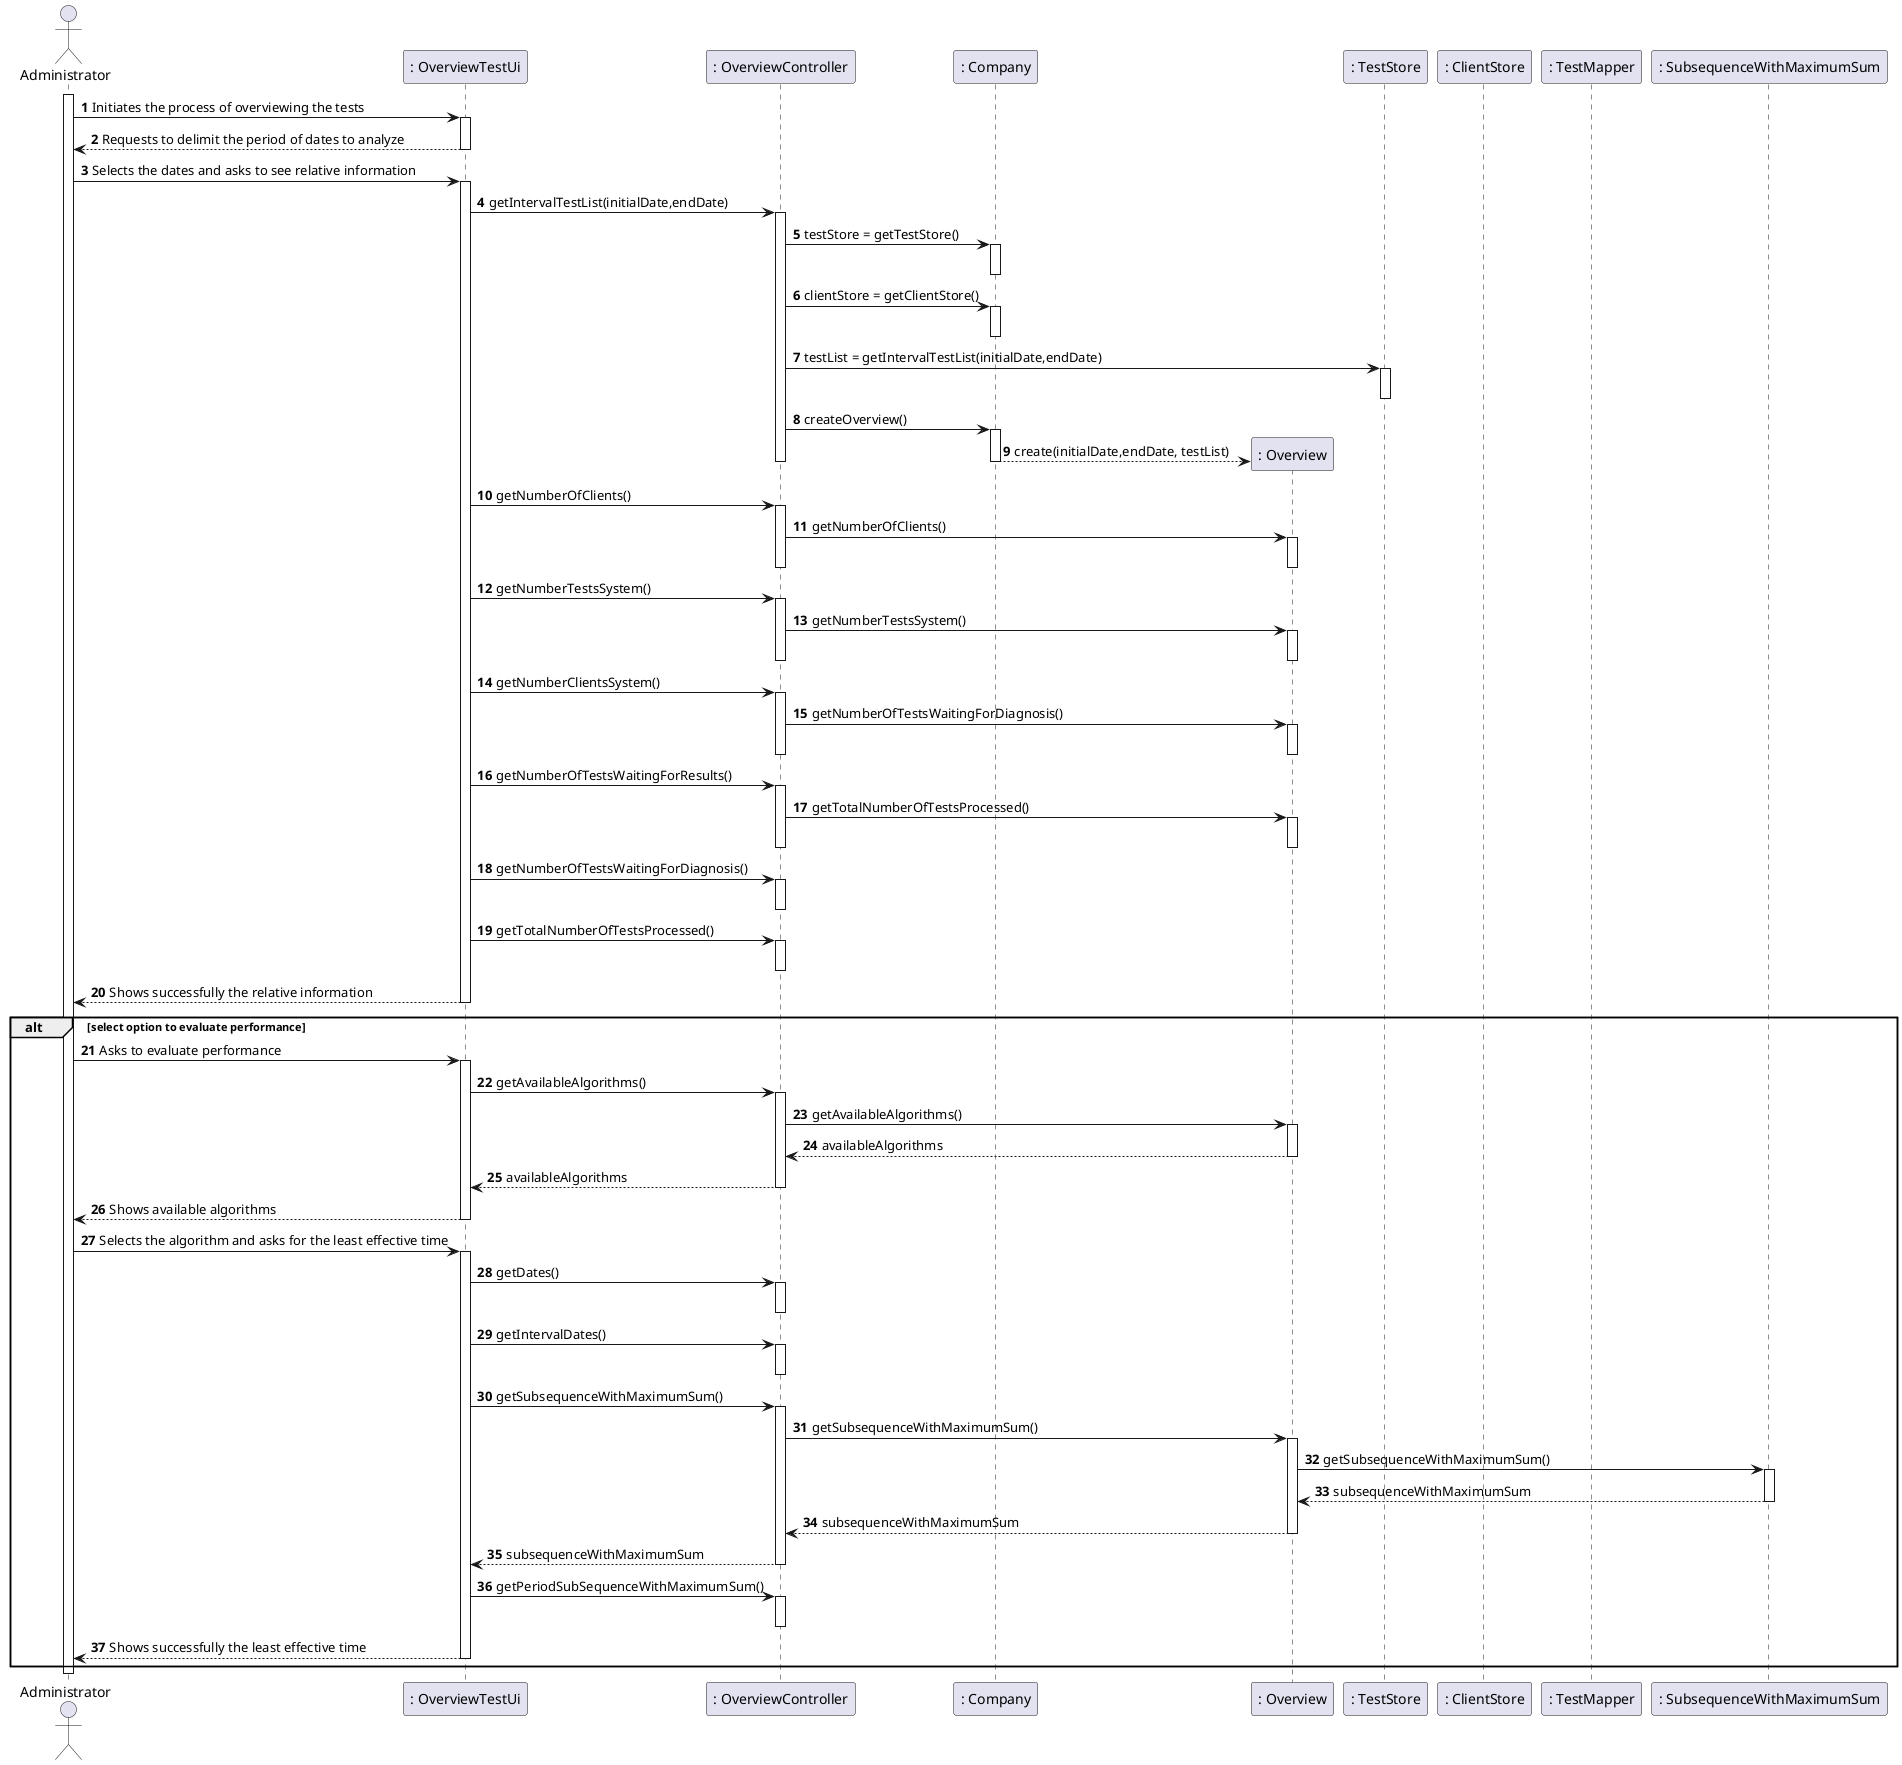 @startuml
autonumber
'hide footbox
actor "Administrator" as ADMIN

participant ": OverviewTestUi" as UI
participant ": OverviewController" as CTRL
participant ": Company" as COMP
participant ": Overview" as OVERVIEW
participant ": TestStore" as TS
participant ": ClientStore" as CS
participant ": TestMapper" as tMAPPER
participant ": SubsequenceWithMaximumSum" as interface

activate ADMIN
ADMIN -> UI : Initiates the process of overviewing the tests
activate UI
UI --> ADMIN : Requests to delimit the period of dates to analyze
deactivate UI

ADMIN -> UI : Selects the dates and asks to see relative information
activate UI
UI -> CTRL : getIntervalTestList(initialDate,endDate)
activate CTRL

CTRL -> COMP : testStore = getTestStore()
activate COMP
deactivate COMP
CTRL -> COMP : clientStore = getClientStore()
activate COMP
deactivate COMP
CTRL -> TS : testList = getIntervalTestList(initialDate,endDate)
activate TS
deactivate TS
CTRL -> COMP : createOverview()
activate COMP
COMP --> OVERVIEW** : create(initialDate,endDate, testList)
deactivate COMP
deactivate CTRL

deactivate CTRL
UI -> CTRL : getNumberOfClients()
activate CTRL
CTRL -> OVERVIEW : getNumberOfClients()
activate OVERVIEW
deactivate OVERVIEW
deactivate CTRL

UI -> CTRL : getNumberTestsSystem()
activate CTRL
CTRL -> OVERVIEW : getNumberTestsSystem()
activate OVERVIEW
deactivate OVERVIEW
deactivate CTRL

UI -> CTRL : getNumberClientsSystem()
activate CTRL
CTRL -> OVERVIEW : getNumberOfTestsWaitingForDiagnosis()
activate OVERVIEW
deactivate OVERVIEW
deactivate CTRL

UI -> CTRL : getNumberOfTestsWaitingForResults()
activate CTRL
CTRL -> OVERVIEW : getTotalNumberOfTestsProcessed()
activate OVERVIEW
deactivate OVERVIEW
deactivate CTRL

UI -> CTRL : getNumberOfTestsWaitingForDiagnosis()
activate CTRL
deactivate CTRL

UI -> CTRL : getTotalNumberOfTestsProcessed()
activate CTRL
deactivate CTRL

UI --> ADMIN : Shows successfully the relative information
deactivate UI
alt select option to evaluate performance
ADMIN -> UI : Asks to evaluate performance
activate UI
UI -> CTRL : getAvailableAlgorithms()
activate CTRL
CTRL -> OVERVIEW : getAvailableAlgorithms()
activate OVERVIEW
OVERVIEW --> CTRL : availableAlgorithms
deactivate OVERVIEW
CTRL --> UI : availableAlgorithms
deactivate CTRL
UI --> ADMIN : Shows available algorithms
deactivate UI

ADMIN -> UI : Selects the algorithm and asks for the least effective time
activate UI
UI -> CTRL : getDates()
activate CTRL
deactivate CTRL
UI -> CTRL : getIntervalDates()
activate CTRL
deactivate CTRL
UI -> CTRL : getSubsequenceWithMaximumSum()
activate CTRL
CTRL -> OVERVIEW : getSubsequenceWithMaximumSum()
activate OVERVIEW
OVERVIEW -> interface : getSubsequenceWithMaximumSum()
activate interface
interface --> OVERVIEW : subsequenceWithMaximumSum
deactivate interface
OVERVIEW --> CTRL : subsequenceWithMaximumSum
deactivate OVERVIEW
CTRL --> UI : subsequenceWithMaximumSum
deactivate CTRL

UI -> CTRL : getPeriodSubSequenceWithMaximumSum()
activate CTRL
deactivate CTRL

UI --> ADMIN : Shows successfully the least effective time
deactivate UI
end
deactivate ADMIN

@enduml